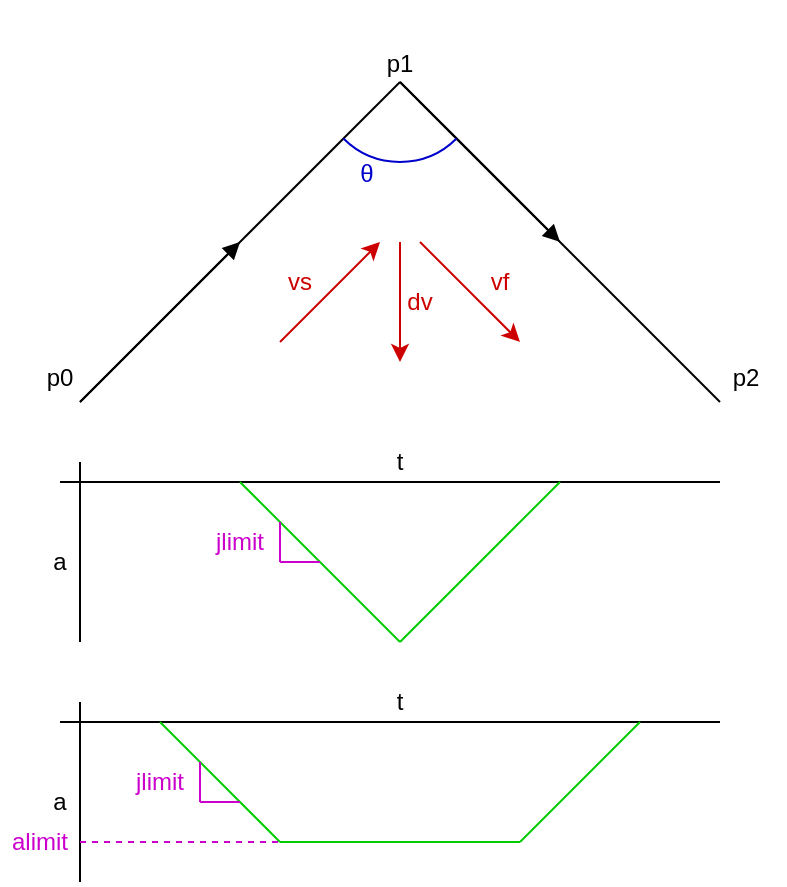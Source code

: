 <mxfile version="10.7.5" type="device"><diagram id="0CT1rLKWOs5S-l73KwAM" name="Page-1"><mxGraphModel dx="1061" dy="812" grid="1" gridSize="10" guides="0" tooltips="1" connect="0" arrows="0" fold="1" page="1" pageScale="1" pageWidth="850" pageHeight="1100" math="0" shadow="0"><root><mxCell id="0"/><mxCell id="1" parent="0"/><mxCell id="iJ0qUYg8coNfwoVCp7Mc-5" value="" style="endArrow=none;html=1;" edge="1" parent="1"><mxGeometry width="50" height="50" relative="1" as="geometry"><mxPoint x="280" y="360" as="sourcePoint"/><mxPoint x="440" y="200" as="targetPoint"/></mxGeometry></mxCell><mxCell id="iJ0qUYg8coNfwoVCp7Mc-4" value="" style="endArrow=block;html=1;endFill=1;" edge="1" parent="1"><mxGeometry width="50" height="50" relative="1" as="geometry"><mxPoint x="280" y="360" as="sourcePoint"/><mxPoint x="360" y="280" as="targetPoint"/></mxGeometry></mxCell><mxCell id="iJ0qUYg8coNfwoVCp7Mc-6" value="" style="endArrow=none;html=1;" edge="1" parent="1"><mxGeometry width="50" height="50" relative="1" as="geometry"><mxPoint x="600" y="360" as="sourcePoint"/><mxPoint x="440" y="200" as="targetPoint"/></mxGeometry></mxCell><mxCell id="iJ0qUYg8coNfwoVCp7Mc-7" value="" style="endArrow=block;html=1;endFill=1;" edge="1" parent="1"><mxGeometry width="50" height="50" relative="1" as="geometry"><mxPoint x="440" y="200" as="sourcePoint"/><mxPoint x="520" y="280" as="targetPoint"/></mxGeometry></mxCell><mxCell id="iJ0qUYg8coNfwoVCp7Mc-8" value="" style="endArrow=classic;html=1;fillColor=#f8cecc;strokeColor=#CC0000;" edge="1" parent="1"><mxGeometry width="50" height="50" relative="1" as="geometry"><mxPoint x="440" y="280" as="sourcePoint"/><mxPoint x="440" y="340" as="targetPoint"/></mxGeometry></mxCell><mxCell id="iJ0qUYg8coNfwoVCp7Mc-9" value="" style="verticalLabelPosition=bottom;verticalAlign=top;html=1;shape=mxgraph.basic.arc;startAngle=0.375;endAngle=0.625;fillColor=#dae8fc;strokeColor=#0000CC;fontColor=#0000CC;" vertex="1" parent="1"><mxGeometry x="400" y="160" width="80" height="80" as="geometry"/></mxCell><mxCell id="iJ0qUYg8coNfwoVCp7Mc-12" value="θ" style="text;html=1;align=center;verticalAlign=middle;fontColor=#0000CC;" vertex="1" parent="1"><mxGeometry x="408" y="236" width="30" height="20" as="geometry"/></mxCell><mxCell id="iJ0qUYg8coNfwoVCp7Mc-13" value="&lt;font color=&quot;#000000&quot;&gt;p0&lt;/font&gt;" style="text;html=1;strokeColor=none;fillColor=none;align=center;verticalAlign=middle;whiteSpace=wrap;rounded=0;fontColor=#0000CC;" vertex="1" parent="1"><mxGeometry x="249.5" y="338" width="40" height="20" as="geometry"/></mxCell><mxCell id="iJ0qUYg8coNfwoVCp7Mc-14" value="&lt;font color=&quot;#000000&quot;&gt;p1&lt;/font&gt;" style="text;html=1;strokeColor=none;fillColor=none;align=center;verticalAlign=middle;whiteSpace=wrap;rounded=0;fontColor=#0000CC;" vertex="1" parent="1"><mxGeometry x="420" y="180.5" width="40" height="20" as="geometry"/></mxCell><mxCell id="iJ0qUYg8coNfwoVCp7Mc-15" value="&lt;font color=&quot;#000000&quot;&gt;p2&lt;/font&gt;" style="text;html=1;strokeColor=none;fillColor=none;align=center;verticalAlign=middle;whiteSpace=wrap;rounded=0;fontColor=#0000CC;" vertex="1" parent="1"><mxGeometry x="592.5" y="338" width="40" height="20" as="geometry"/></mxCell><mxCell id="iJ0qUYg8coNfwoVCp7Mc-16" value="&lt;font color=&quot;#cc0000&quot;&gt;dv&lt;/font&gt;" style="text;html=1;strokeColor=none;fillColor=none;align=center;verticalAlign=middle;whiteSpace=wrap;rounded=0;fontColor=#0000CC;" vertex="1" parent="1"><mxGeometry x="430" y="300" width="40" height="20" as="geometry"/></mxCell><mxCell id="iJ0qUYg8coNfwoVCp7Mc-17" value="" style="endArrow=classic;html=1;fillColor=#f8cecc;strokeColor=#CC0000;" edge="1" parent="1"><mxGeometry width="50" height="50" relative="1" as="geometry"><mxPoint x="380" y="330" as="sourcePoint"/><mxPoint x="430" y="280" as="targetPoint"/></mxGeometry></mxCell><mxCell id="iJ0qUYg8coNfwoVCp7Mc-18" value="" style="endArrow=classic;html=1;fillColor=#f8cecc;strokeColor=#CC0000;" edge="1" parent="1"><mxGeometry width="50" height="50" relative="1" as="geometry"><mxPoint x="450" y="280" as="sourcePoint"/><mxPoint x="500" y="330" as="targetPoint"/></mxGeometry></mxCell><mxCell id="iJ0qUYg8coNfwoVCp7Mc-19" value="&lt;font color=&quot;#cc0000&quot;&gt;vs&lt;/font&gt;" style="text;html=1;strokeColor=none;fillColor=none;align=center;verticalAlign=middle;whiteSpace=wrap;rounded=0;fontColor=#0000CC;" vertex="1" parent="1"><mxGeometry x="370" y="290" width="40" height="20" as="geometry"/></mxCell><mxCell id="iJ0qUYg8coNfwoVCp7Mc-20" value="&lt;font color=&quot;#cc0000&quot;&gt;vf&lt;/font&gt;" style="text;html=1;strokeColor=none;fillColor=none;align=center;verticalAlign=middle;whiteSpace=wrap;rounded=0;fontColor=#0000CC;" vertex="1" parent="1"><mxGeometry x="470" y="290" width="40" height="20" as="geometry"/></mxCell><mxCell id="iJ0qUYg8coNfwoVCp7Mc-21" value="" style="endArrow=none;html=1;strokeColor=#000000;fontColor=#0000CC;" edge="1" parent="1"><mxGeometry width="50" height="50" relative="1" as="geometry"><mxPoint x="600" y="400" as="sourcePoint"/><mxPoint x="270" y="400" as="targetPoint"/></mxGeometry></mxCell><mxCell id="iJ0qUYg8coNfwoVCp7Mc-22" value="" style="endArrow=none;html=1;strokeColor=#000000;fontColor=#0000CC;" edge="1" parent="1"><mxGeometry width="50" height="50" relative="1" as="geometry"><mxPoint x="280" y="390" as="sourcePoint"/><mxPoint x="280" y="480" as="targetPoint"/></mxGeometry></mxCell><mxCell id="iJ0qUYg8coNfwoVCp7Mc-23" value="&lt;font color=&quot;#000000&quot;&gt;t&lt;/font&gt;" style="text;html=1;strokeColor=none;fillColor=none;align=center;verticalAlign=middle;whiteSpace=wrap;rounded=0;fontColor=#0000CC;" vertex="1" parent="1"><mxGeometry x="420" y="380" width="40" height="20" as="geometry"/></mxCell><mxCell id="iJ0qUYg8coNfwoVCp7Mc-24" value="&lt;font color=&quot;#000000&quot;&gt;a&lt;/font&gt;" style="text;html=1;strokeColor=none;fillColor=none;align=center;verticalAlign=middle;whiteSpace=wrap;rounded=0;fontColor=#0000CC;" vertex="1" parent="1"><mxGeometry x="250" y="430" width="40" height="20" as="geometry"/></mxCell><mxCell id="iJ0qUYg8coNfwoVCp7Mc-25" value="" style="endArrow=none;html=1;strokeColor=#00CC00;fontColor=#0000CC;" edge="1" parent="1"><mxGeometry width="50" height="50" relative="1" as="geometry"><mxPoint x="440" y="480" as="sourcePoint"/><mxPoint x="360" y="400" as="targetPoint"/></mxGeometry></mxCell><mxCell id="iJ0qUYg8coNfwoVCp7Mc-26" value="" style="endArrow=none;html=1;strokeColor=#00CC00;fontColor=#0000CC;" edge="1" parent="1"><mxGeometry width="50" height="50" relative="1" as="geometry"><mxPoint x="520" y="400" as="sourcePoint"/><mxPoint x="440" y="480" as="targetPoint"/></mxGeometry></mxCell><mxCell id="iJ0qUYg8coNfwoVCp7Mc-27" value="" style="endArrow=none;html=1;strokeColor=#000000;fontColor=#0000CC;" edge="1" parent="1"><mxGeometry width="50" height="50" relative="1" as="geometry"><mxPoint x="600" y="520" as="sourcePoint"/><mxPoint x="270" y="520" as="targetPoint"/></mxGeometry></mxCell><mxCell id="iJ0qUYg8coNfwoVCp7Mc-28" value="" style="endArrow=none;html=1;strokeColor=#000000;fontColor=#0000CC;" edge="1" parent="1"><mxGeometry width="50" height="50" relative="1" as="geometry"><mxPoint x="280" y="510" as="sourcePoint"/><mxPoint x="280" y="600" as="targetPoint"/></mxGeometry></mxCell><mxCell id="iJ0qUYg8coNfwoVCp7Mc-29" value="&lt;font color=&quot;#000000&quot;&gt;a&lt;/font&gt;" style="text;html=1;strokeColor=none;fillColor=none;align=center;verticalAlign=middle;whiteSpace=wrap;rounded=0;fontColor=#0000CC;" vertex="1" parent="1"><mxGeometry x="250" y="550" width="40" height="20" as="geometry"/></mxCell><mxCell id="iJ0qUYg8coNfwoVCp7Mc-30" value="" style="endArrow=none;html=1;strokeColor=#00CC00;fontColor=#0000CC;" edge="1" parent="1"><mxGeometry width="50" height="50" relative="1" as="geometry"><mxPoint x="380" y="580" as="sourcePoint"/><mxPoint x="320" y="520" as="targetPoint"/></mxGeometry></mxCell><mxCell id="iJ0qUYg8coNfwoVCp7Mc-31" value="" style="endArrow=none;html=1;strokeColor=#00CC00;fontColor=#0000CC;" edge="1" parent="1"><mxGeometry width="50" height="50" relative="1" as="geometry"><mxPoint x="560" y="520" as="sourcePoint"/><mxPoint x="500" y="580" as="targetPoint"/></mxGeometry></mxCell><mxCell id="iJ0qUYg8coNfwoVCp7Mc-32" value="" style="endArrow=none;html=1;strokeColor=#00CC00;fontColor=#0000CC;" edge="1" parent="1"><mxGeometry width="50" height="50" relative="1" as="geometry"><mxPoint x="380" y="580" as="sourcePoint"/><mxPoint x="500" y="580" as="targetPoint"/></mxGeometry></mxCell><mxCell id="iJ0qUYg8coNfwoVCp7Mc-33" value="" style="endArrow=none;dashed=1;html=1;strokeColor=#CC00CC;fontColor=#CC00CC;" edge="1" parent="1"><mxGeometry width="50" height="50" relative="1" as="geometry"><mxPoint x="280" y="580" as="sourcePoint"/><mxPoint x="380" y="580" as="targetPoint"/></mxGeometry></mxCell><mxCell id="iJ0qUYg8coNfwoVCp7Mc-34" value="&lt;font&gt;alimit&lt;/font&gt;" style="text;html=1;strokeColor=none;fillColor=none;align=center;verticalAlign=middle;whiteSpace=wrap;rounded=0;fontColor=#CC00CC;" vertex="1" parent="1"><mxGeometry x="240" y="570" width="40" height="20" as="geometry"/></mxCell><mxCell id="iJ0qUYg8coNfwoVCp7Mc-35" value="&lt;font color=&quot;#000000&quot;&gt;t&lt;/font&gt;" style="text;html=1;strokeColor=none;fillColor=none;align=center;verticalAlign=middle;whiteSpace=wrap;rounded=0;fontColor=#0000CC;" vertex="1" parent="1"><mxGeometry x="420" y="500" width="40" height="20" as="geometry"/></mxCell><mxCell id="iJ0qUYg8coNfwoVCp7Mc-36" value="" style="endArrow=none;html=1;strokeColor=#CC00CC;fontColor=#0000CC;" edge="1" parent="1"><mxGeometry width="50" height="50" relative="1" as="geometry"><mxPoint x="380" y="440" as="sourcePoint"/><mxPoint x="380" y="420" as="targetPoint"/></mxGeometry></mxCell><mxCell id="iJ0qUYg8coNfwoVCp7Mc-37" value="" style="endArrow=none;html=1;strokeColor=#CC00CC;fontColor=#0000CC;" edge="1" parent="1"><mxGeometry width="50" height="50" relative="1" as="geometry"><mxPoint x="380" y="440" as="sourcePoint"/><mxPoint x="400" y="440" as="targetPoint"/></mxGeometry></mxCell><mxCell id="iJ0qUYg8coNfwoVCp7Mc-38" value="&lt;font&gt;jlimit&lt;/font&gt;" style="text;html=1;strokeColor=none;fillColor=none;align=center;verticalAlign=middle;whiteSpace=wrap;rounded=0;fontColor=#CC00CC;" vertex="1" parent="1"><mxGeometry x="340" y="420" width="40" height="20" as="geometry"/></mxCell><mxCell id="iJ0qUYg8coNfwoVCp7Mc-42" value="" style="endArrow=none;html=1;strokeColor=#CC00CC;fontColor=#0000CC;" edge="1" parent="1"><mxGeometry width="50" height="50" relative="1" as="geometry"><mxPoint x="340" y="560" as="sourcePoint"/><mxPoint x="340" y="540" as="targetPoint"/></mxGeometry></mxCell><mxCell id="iJ0qUYg8coNfwoVCp7Mc-43" value="" style="endArrow=none;html=1;strokeColor=#CC00CC;fontColor=#0000CC;" edge="1" parent="1"><mxGeometry width="50" height="50" relative="1" as="geometry"><mxPoint x="340" y="560" as="sourcePoint"/><mxPoint x="360" y="560" as="targetPoint"/></mxGeometry></mxCell><mxCell id="iJ0qUYg8coNfwoVCp7Mc-44" value="&lt;font&gt;jlimit&lt;/font&gt;" style="text;html=1;strokeColor=none;fillColor=none;align=center;verticalAlign=middle;whiteSpace=wrap;rounded=0;fontColor=#CC00CC;" vertex="1" parent="1"><mxGeometry x="300" y="540" width="40" height="20" as="geometry"/></mxCell></root></mxGraphModel></diagram></mxfile>